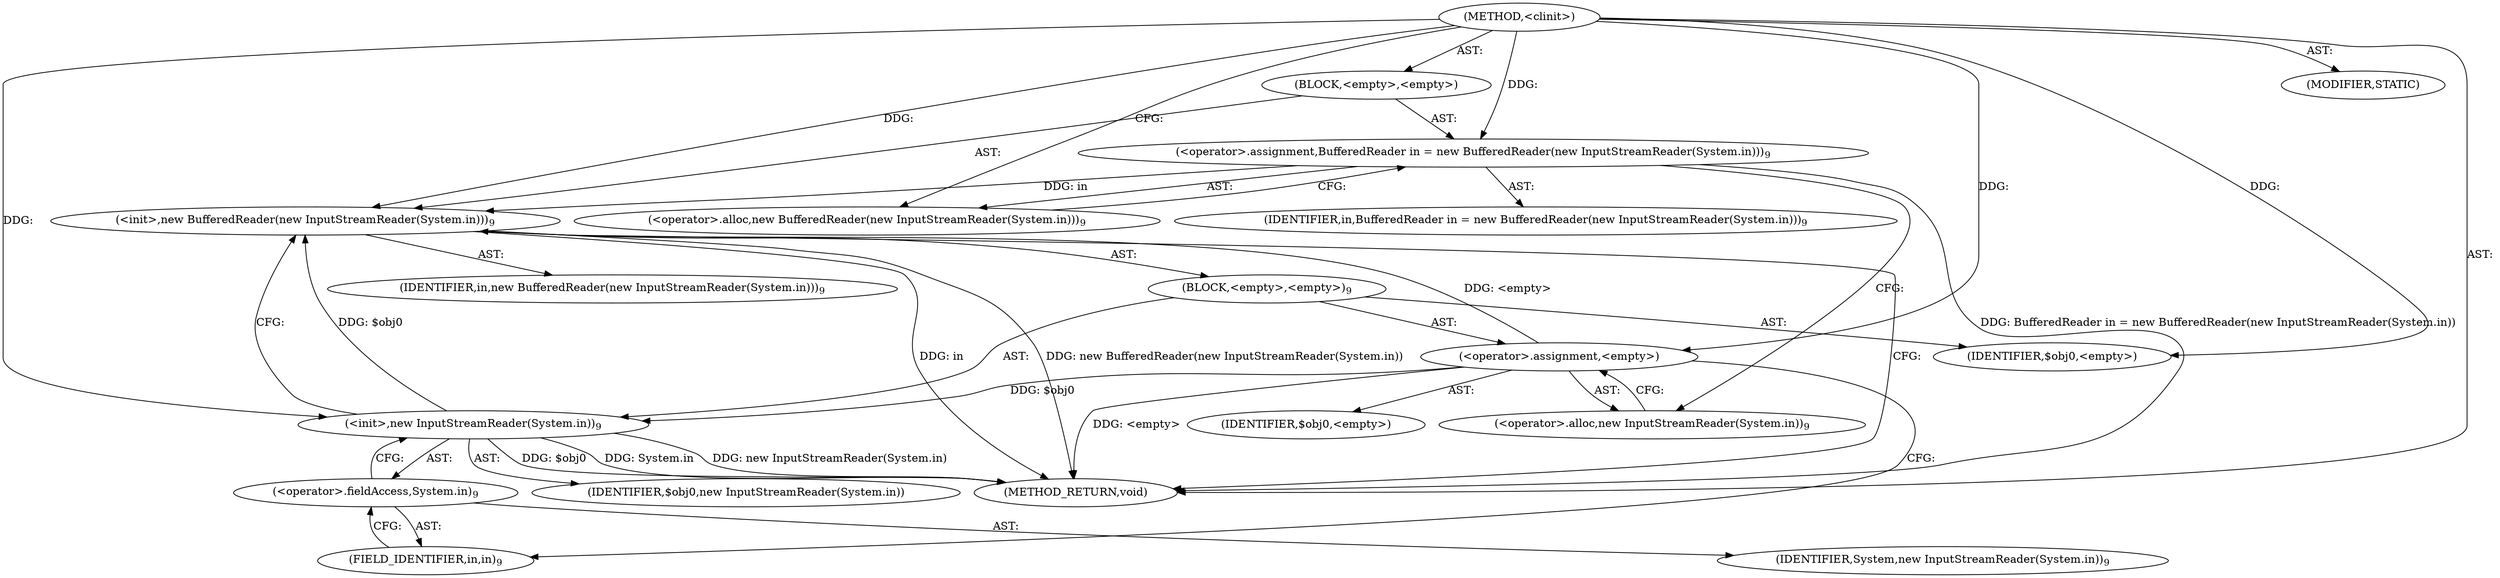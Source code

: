 digraph "&lt;clinit&gt;" {  
"180" [label = <(METHOD,&lt;clinit&gt;)> ]
"181" [label = <(BLOCK,&lt;empty&gt;,&lt;empty&gt;)> ]
"182" [label = <(&lt;operator&gt;.assignment,BufferedReader in = new BufferedReader(new InputStreamReader(System.in)))<SUB>9</SUB>> ]
"183" [label = <(IDENTIFIER,in,BufferedReader in = new BufferedReader(new InputStreamReader(System.in)))<SUB>9</SUB>> ]
"184" [label = <(&lt;operator&gt;.alloc,new BufferedReader(new InputStreamReader(System.in)))<SUB>9</SUB>> ]
"185" [label = <(&lt;init&gt;,new BufferedReader(new InputStreamReader(System.in)))<SUB>9</SUB>> ]
"3" [label = <(IDENTIFIER,in,new BufferedReader(new InputStreamReader(System.in)))<SUB>9</SUB>> ]
"186" [label = <(BLOCK,&lt;empty&gt;,&lt;empty&gt;)<SUB>9</SUB>> ]
"187" [label = <(&lt;operator&gt;.assignment,&lt;empty&gt;)> ]
"188" [label = <(IDENTIFIER,$obj0,&lt;empty&gt;)> ]
"189" [label = <(&lt;operator&gt;.alloc,new InputStreamReader(System.in))<SUB>9</SUB>> ]
"190" [label = <(&lt;init&gt;,new InputStreamReader(System.in))<SUB>9</SUB>> ]
"191" [label = <(IDENTIFIER,$obj0,new InputStreamReader(System.in))> ]
"192" [label = <(&lt;operator&gt;.fieldAccess,System.in)<SUB>9</SUB>> ]
"193" [label = <(IDENTIFIER,System,new InputStreamReader(System.in))<SUB>9</SUB>> ]
"194" [label = <(FIELD_IDENTIFIER,in,in)<SUB>9</SUB>> ]
"195" [label = <(IDENTIFIER,$obj0,&lt;empty&gt;)> ]
"196" [label = <(MODIFIER,STATIC)> ]
"197" [label = <(METHOD_RETURN,void)> ]
  "180" -> "181"  [ label = "AST: "] 
  "180" -> "196"  [ label = "AST: "] 
  "180" -> "197"  [ label = "AST: "] 
  "181" -> "182"  [ label = "AST: "] 
  "181" -> "185"  [ label = "AST: "] 
  "182" -> "183"  [ label = "AST: "] 
  "182" -> "184"  [ label = "AST: "] 
  "185" -> "3"  [ label = "AST: "] 
  "185" -> "186"  [ label = "AST: "] 
  "186" -> "187"  [ label = "AST: "] 
  "186" -> "190"  [ label = "AST: "] 
  "186" -> "195"  [ label = "AST: "] 
  "187" -> "188"  [ label = "AST: "] 
  "187" -> "189"  [ label = "AST: "] 
  "190" -> "191"  [ label = "AST: "] 
  "190" -> "192"  [ label = "AST: "] 
  "192" -> "193"  [ label = "AST: "] 
  "192" -> "194"  [ label = "AST: "] 
  "182" -> "189"  [ label = "CFG: "] 
  "185" -> "197"  [ label = "CFG: "] 
  "184" -> "182"  [ label = "CFG: "] 
  "187" -> "194"  [ label = "CFG: "] 
  "190" -> "185"  [ label = "CFG: "] 
  "189" -> "187"  [ label = "CFG: "] 
  "192" -> "190"  [ label = "CFG: "] 
  "194" -> "192"  [ label = "CFG: "] 
  "180" -> "184"  [ label = "CFG: "] 
  "182" -> "197"  [ label = "DDG: BufferedReader in = new BufferedReader(new InputStreamReader(System.in))"] 
  "185" -> "197"  [ label = "DDG: in"] 
  "187" -> "197"  [ label = "DDG: &lt;empty&gt;"] 
  "190" -> "197"  [ label = "DDG: $obj0"] 
  "190" -> "197"  [ label = "DDG: System.in"] 
  "190" -> "197"  [ label = "DDG: new InputStreamReader(System.in)"] 
  "185" -> "197"  [ label = "DDG: new BufferedReader(new InputStreamReader(System.in))"] 
  "180" -> "182"  [ label = "DDG: "] 
  "182" -> "185"  [ label = "DDG: in"] 
  "180" -> "185"  [ label = "DDG: "] 
  "187" -> "185"  [ label = "DDG: &lt;empty&gt;"] 
  "190" -> "185"  [ label = "DDG: $obj0"] 
  "180" -> "187"  [ label = "DDG: "] 
  "180" -> "195"  [ label = "DDG: "] 
  "187" -> "190"  [ label = "DDG: $obj0"] 
  "180" -> "190"  [ label = "DDG: "] 
}
